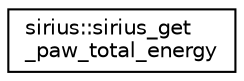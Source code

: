 digraph "Graphical Class Hierarchy"
{
 // INTERACTIVE_SVG=YES
  edge [fontname="Helvetica",fontsize="10",labelfontname="Helvetica",labelfontsize="10"];
  node [fontname="Helvetica",fontsize="10",shape=record];
  rankdir="LR";
  Node1 [label="sirius::sirius_get\l_paw_total_energy",height=0.2,width=0.4,color="black", fillcolor="white", style="filled",URL="$interfacesirius_1_1sirius__get__paw__total__energy.html"];
}
